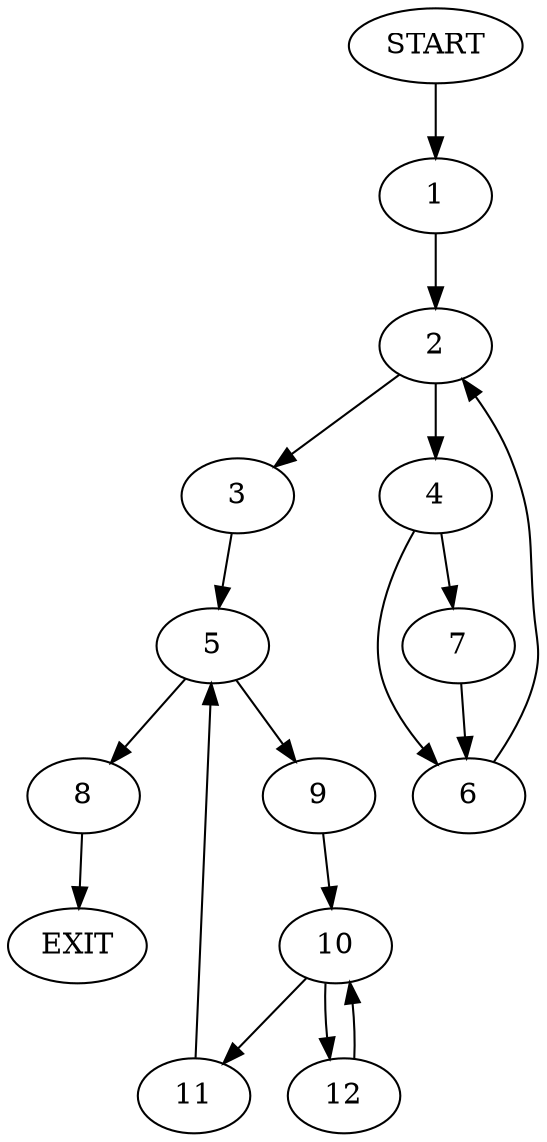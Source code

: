 digraph {
0 [label="START"]
13 [label="EXIT"]
0 -> 1
1 -> 2
2 -> 3
2 -> 4
3 -> 5
4 -> 6
4 -> 7
6 -> 2
7 -> 6
5 -> 8
5 -> 9
9 -> 10
8 -> 13
10 -> 11
10 -> 12
12 -> 10
11 -> 5
}
